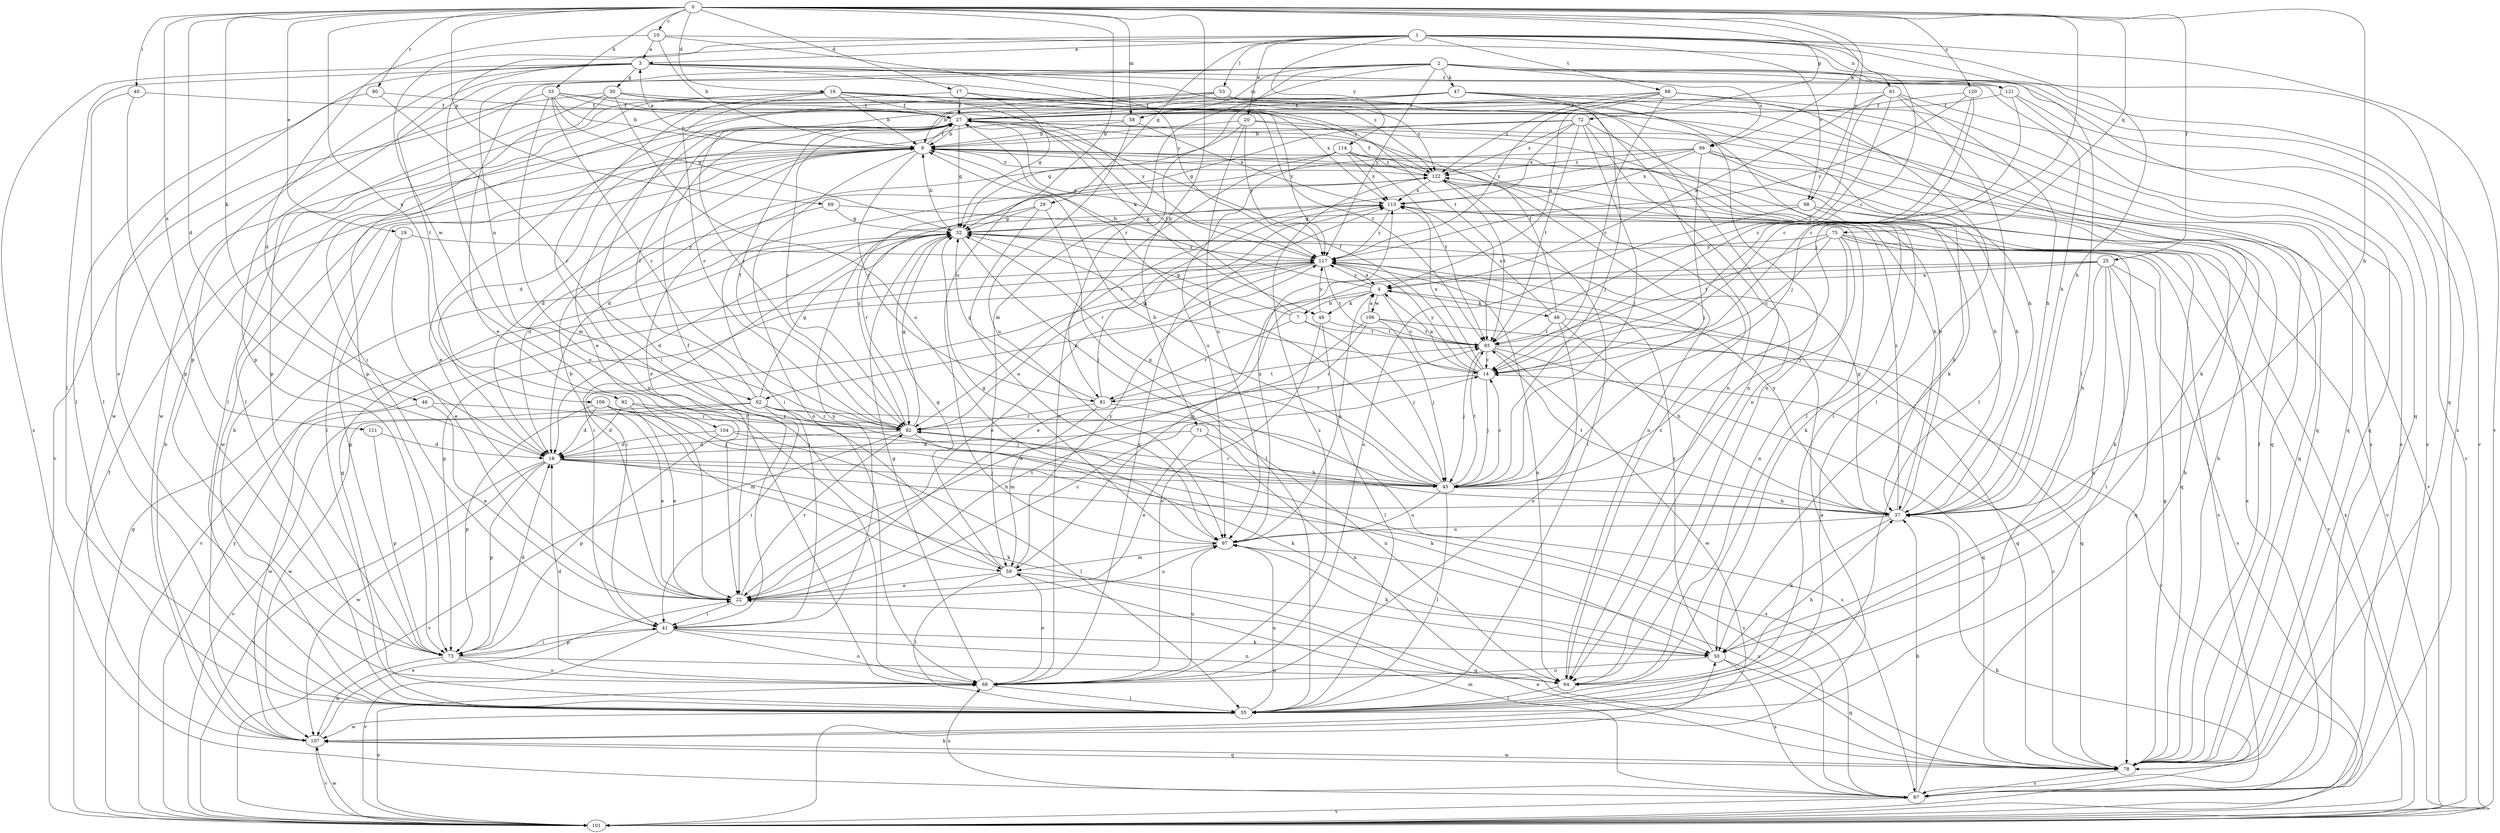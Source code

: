 strict digraph  {
0;
1;
2;
3;
4;
7;
9;
10;
14;
16;
17;
18;
19;
20;
22;
25;
27;
29;
30;
32;
33;
37;
40;
41;
45;
46;
47;
48;
49;
50;
53;
55;
58;
59;
61;
62;
64;
68;
69;
71;
72;
73;
75;
78;
80;
81;
82;
86;
87;
88;
92;
93;
97;
98;
101;
104;
106;
107;
109;
111;
113;
114;
117;
120;
121;
122;
0 -> 10  [label=c];
0 -> 16  [label=d];
0 -> 17  [label=d];
0 -> 18  [label=d];
0 -> 19  [label=e];
0 -> 25  [label=f];
0 -> 33  [label=h];
0 -> 37  [label=h];
0 -> 40  [label=i];
0 -> 45  [label=j];
0 -> 46  [label=k];
0 -> 58  [label=m];
0 -> 69  [label=p];
0 -> 71  [label=p];
0 -> 72  [label=p];
0 -> 75  [label=q];
0 -> 80  [label=r];
0 -> 86  [label=s];
0 -> 97  [label=u];
0 -> 98  [label=v];
0 -> 109  [label=x];
0 -> 111  [label=x];
0 -> 120  [label=z];
1 -> 3  [label=a];
1 -> 14  [label=c];
1 -> 20  [label=e];
1 -> 29  [label=g];
1 -> 37  [label=h];
1 -> 53  [label=l];
1 -> 55  [label=l];
1 -> 61  [label=n];
1 -> 68  [label=o];
1 -> 88  [label=t];
1 -> 98  [label=v];
1 -> 101  [label=v];
1 -> 104  [label=w];
1 -> 114  [label=y];
2 -> 22  [label=e];
2 -> 47  [label=k];
2 -> 58  [label=m];
2 -> 59  [label=m];
2 -> 62  [label=n];
2 -> 73  [label=p];
2 -> 78  [label=q];
2 -> 81  [label=r];
2 -> 86  [label=s];
2 -> 87  [label=s];
2 -> 101  [label=v];
2 -> 117  [label=y];
2 -> 121  [label=z];
3 -> 30  [label=g];
3 -> 37  [label=h];
3 -> 55  [label=l];
3 -> 68  [label=o];
3 -> 73  [label=p];
3 -> 87  [label=s];
3 -> 92  [label=t];
3 -> 93  [label=t];
3 -> 121  [label=z];
3 -> 122  [label=z];
4 -> 7  [label=b];
4 -> 9  [label=b];
4 -> 14  [label=c];
4 -> 48  [label=k];
4 -> 49  [label=k];
4 -> 62  [label=n];
4 -> 106  [label=w];
4 -> 117  [label=y];
7 -> 27  [label=f];
7 -> 32  [label=g];
7 -> 45  [label=j];
7 -> 81  [label=r];
7 -> 93  [label=t];
9 -> 3  [label=a];
9 -> 18  [label=d];
9 -> 27  [label=f];
9 -> 37  [label=h];
9 -> 55  [label=l];
9 -> 68  [label=o];
9 -> 81  [label=r];
9 -> 107  [label=w];
9 -> 122  [label=z];
10 -> 3  [label=a];
10 -> 9  [label=b];
10 -> 18  [label=d];
10 -> 78  [label=q];
10 -> 117  [label=y];
14 -> 4  [label=a];
14 -> 27  [label=f];
14 -> 32  [label=g];
14 -> 45  [label=j];
14 -> 81  [label=r];
14 -> 113  [label=x];
14 -> 117  [label=y];
16 -> 9  [label=b];
16 -> 27  [label=f];
16 -> 37  [label=h];
16 -> 49  [label=k];
16 -> 50  [label=k];
16 -> 55  [label=l];
16 -> 64  [label=n];
16 -> 68  [label=o];
16 -> 82  [label=r];
16 -> 107  [label=w];
16 -> 113  [label=x];
17 -> 27  [label=f];
17 -> 32  [label=g];
17 -> 55  [label=l];
17 -> 117  [label=y];
18 -> 37  [label=h];
18 -> 45  [label=j];
18 -> 50  [label=k];
18 -> 73  [label=p];
18 -> 87  [label=s];
18 -> 101  [label=v];
18 -> 107  [label=w];
19 -> 22  [label=e];
19 -> 73  [label=p];
19 -> 117  [label=y];
20 -> 9  [label=b];
20 -> 32  [label=g];
20 -> 55  [label=l];
20 -> 78  [label=q];
20 -> 97  [label=u];
20 -> 117  [label=y];
22 -> 9  [label=b];
22 -> 14  [label=c];
22 -> 41  [label=i];
22 -> 82  [label=r];
22 -> 93  [label=t];
22 -> 97  [label=u];
25 -> 4  [label=a];
25 -> 22  [label=e];
25 -> 37  [label=h];
25 -> 55  [label=l];
25 -> 59  [label=m];
25 -> 64  [label=n];
25 -> 78  [label=q];
25 -> 101  [label=v];
27 -> 9  [label=b];
27 -> 22  [label=e];
27 -> 32  [label=g];
27 -> 82  [label=r];
27 -> 117  [label=y];
29 -> 32  [label=g];
29 -> 55  [label=l];
29 -> 82  [label=r];
29 -> 97  [label=u];
30 -> 27  [label=f];
30 -> 41  [label=i];
30 -> 73  [label=p];
30 -> 93  [label=t];
30 -> 97  [label=u];
30 -> 101  [label=v];
30 -> 122  [label=z];
32 -> 9  [label=b];
32 -> 18  [label=d];
32 -> 41  [label=i];
32 -> 45  [label=j];
32 -> 117  [label=y];
33 -> 9  [label=b];
33 -> 27  [label=f];
33 -> 32  [label=g];
33 -> 59  [label=m];
33 -> 78  [label=q];
33 -> 82  [label=r];
33 -> 107  [label=w];
33 -> 117  [label=y];
37 -> 9  [label=b];
37 -> 32  [label=g];
37 -> 50  [label=k];
37 -> 93  [label=t];
37 -> 97  [label=u];
37 -> 117  [label=y];
37 -> 122  [label=z];
40 -> 27  [label=f];
40 -> 55  [label=l];
40 -> 73  [label=p];
41 -> 50  [label=k];
41 -> 64  [label=n];
41 -> 68  [label=o];
41 -> 73  [label=p];
41 -> 101  [label=v];
41 -> 113  [label=x];
45 -> 9  [label=b];
45 -> 14  [label=c];
45 -> 27  [label=f];
45 -> 32  [label=g];
45 -> 37  [label=h];
45 -> 55  [label=l];
45 -> 82  [label=r];
45 -> 93  [label=t];
45 -> 97  [label=u];
46 -> 22  [label=e];
46 -> 82  [label=r];
46 -> 107  [label=w];
47 -> 22  [label=e];
47 -> 27  [label=f];
47 -> 45  [label=j];
47 -> 64  [label=n];
47 -> 73  [label=p];
47 -> 78  [label=q];
47 -> 82  [label=r];
47 -> 87  [label=s];
48 -> 27  [label=f];
48 -> 37  [label=h];
48 -> 68  [label=o];
48 -> 78  [label=q];
48 -> 93  [label=t];
48 -> 113  [label=x];
49 -> 55  [label=l];
49 -> 68  [label=o];
49 -> 93  [label=t];
49 -> 117  [label=y];
50 -> 68  [label=o];
50 -> 78  [label=q];
50 -> 87  [label=s];
50 -> 117  [label=y];
53 -> 9  [label=b];
53 -> 27  [label=f];
53 -> 41  [label=i];
53 -> 50  [label=k];
53 -> 64  [label=n];
53 -> 122  [label=z];
55 -> 9  [label=b];
55 -> 32  [label=g];
55 -> 97  [label=u];
55 -> 107  [label=w];
58 -> 9  [label=b];
58 -> 18  [label=d];
58 -> 97  [label=u];
58 -> 113  [label=x];
59 -> 22  [label=e];
59 -> 27  [label=f];
59 -> 32  [label=g];
59 -> 55  [label=l];
59 -> 68  [label=o];
59 -> 78  [label=q];
59 -> 117  [label=y];
61 -> 4  [label=a];
61 -> 14  [label=c];
61 -> 27  [label=f];
61 -> 37  [label=h];
61 -> 55  [label=l];
61 -> 87  [label=s];
61 -> 93  [label=t];
62 -> 27  [label=f];
62 -> 32  [label=g];
62 -> 41  [label=i];
62 -> 45  [label=j];
62 -> 82  [label=r];
62 -> 87  [label=s];
62 -> 101  [label=v];
62 -> 107  [label=w];
64 -> 37  [label=h];
64 -> 55  [label=l];
64 -> 122  [label=z];
68 -> 18  [label=d];
68 -> 32  [label=g];
68 -> 55  [label=l];
68 -> 97  [label=u];
68 -> 113  [label=x];
68 -> 122  [label=z];
69 -> 18  [label=d];
69 -> 32  [label=g];
69 -> 78  [label=q];
71 -> 18  [label=d];
71 -> 22  [label=e];
71 -> 37  [label=h];
71 -> 64  [label=n];
72 -> 9  [label=b];
72 -> 32  [label=g];
72 -> 45  [label=j];
72 -> 55  [label=l];
72 -> 64  [label=n];
72 -> 93  [label=t];
72 -> 113  [label=x];
72 -> 122  [label=z];
73 -> 18  [label=d];
73 -> 41  [label=i];
73 -> 64  [label=n];
73 -> 68  [label=o];
73 -> 107  [label=w];
75 -> 14  [label=c];
75 -> 45  [label=j];
75 -> 50  [label=k];
75 -> 64  [label=n];
75 -> 87  [label=s];
75 -> 93  [label=t];
75 -> 101  [label=v];
75 -> 117  [label=y];
78 -> 9  [label=b];
78 -> 14  [label=c];
78 -> 22  [label=e];
78 -> 27  [label=f];
78 -> 32  [label=g];
78 -> 87  [label=s];
78 -> 97  [label=u];
78 -> 107  [label=w];
80 -> 27  [label=f];
80 -> 55  [label=l];
80 -> 82  [label=r];
81 -> 32  [label=g];
81 -> 59  [label=m];
81 -> 64  [label=n];
81 -> 82  [label=r];
81 -> 93  [label=t];
81 -> 113  [label=x];
82 -> 18  [label=d];
82 -> 27  [label=f];
82 -> 32  [label=g];
82 -> 50  [label=k];
82 -> 87  [label=s];
82 -> 101  [label=v];
82 -> 122  [label=z];
86 -> 22  [label=e];
86 -> 37  [label=h];
86 -> 45  [label=j];
86 -> 78  [label=q];
86 -> 82  [label=r];
86 -> 101  [label=v];
86 -> 113  [label=x];
86 -> 122  [label=z];
87 -> 9  [label=b];
87 -> 37  [label=h];
87 -> 59  [label=m];
87 -> 68  [label=o];
87 -> 101  [label=v];
87 -> 113  [label=x];
88 -> 4  [label=a];
88 -> 14  [label=c];
88 -> 27  [label=f];
88 -> 55  [label=l];
88 -> 87  [label=s];
88 -> 117  [label=y];
88 -> 122  [label=z];
92 -> 18  [label=d];
92 -> 22  [label=e];
92 -> 45  [label=j];
92 -> 82  [label=r];
93 -> 14  [label=c];
93 -> 45  [label=j];
93 -> 78  [label=q];
93 -> 101  [label=v];
93 -> 107  [label=w];
97 -> 4  [label=a];
97 -> 32  [label=g];
97 -> 50  [label=k];
97 -> 59  [label=m];
97 -> 113  [label=x];
98 -> 32  [label=g];
98 -> 37  [label=h];
98 -> 68  [label=o];
98 -> 101  [label=v];
101 -> 27  [label=f];
101 -> 32  [label=g];
101 -> 37  [label=h];
101 -> 50  [label=k];
101 -> 68  [label=o];
101 -> 107  [label=w];
101 -> 113  [label=x];
101 -> 117  [label=y];
104 -> 18  [label=d];
104 -> 50  [label=k];
104 -> 55  [label=l];
104 -> 73  [label=p];
106 -> 4  [label=a];
106 -> 22  [label=e];
106 -> 45  [label=j];
106 -> 78  [label=q];
106 -> 82  [label=r];
106 -> 93  [label=t];
107 -> 4  [label=a];
107 -> 9  [label=b];
107 -> 22  [label=e];
107 -> 78  [label=q];
107 -> 101  [label=v];
109 -> 18  [label=d];
109 -> 22  [label=e];
109 -> 45  [label=j];
109 -> 59  [label=m];
109 -> 73  [label=p];
109 -> 82  [label=r];
111 -> 18  [label=d];
111 -> 73  [label=p];
113 -> 32  [label=g];
113 -> 50  [label=k];
113 -> 82  [label=r];
113 -> 117  [label=y];
114 -> 18  [label=d];
114 -> 37  [label=h];
114 -> 68  [label=o];
114 -> 93  [label=t];
114 -> 97  [label=u];
114 -> 113  [label=x];
114 -> 122  [label=z];
117 -> 4  [label=a];
117 -> 22  [label=e];
117 -> 41  [label=i];
117 -> 64  [label=n];
117 -> 73  [label=p];
117 -> 93  [label=t];
117 -> 101  [label=v];
120 -> 14  [label=c];
120 -> 27  [label=f];
120 -> 45  [label=j];
120 -> 117  [label=y];
121 -> 14  [label=c];
121 -> 27  [label=f];
121 -> 78  [label=q];
121 -> 101  [label=v];
122 -> 27  [label=f];
122 -> 41  [label=i];
122 -> 55  [label=l];
122 -> 64  [label=n];
122 -> 93  [label=t];
122 -> 113  [label=x];
}
